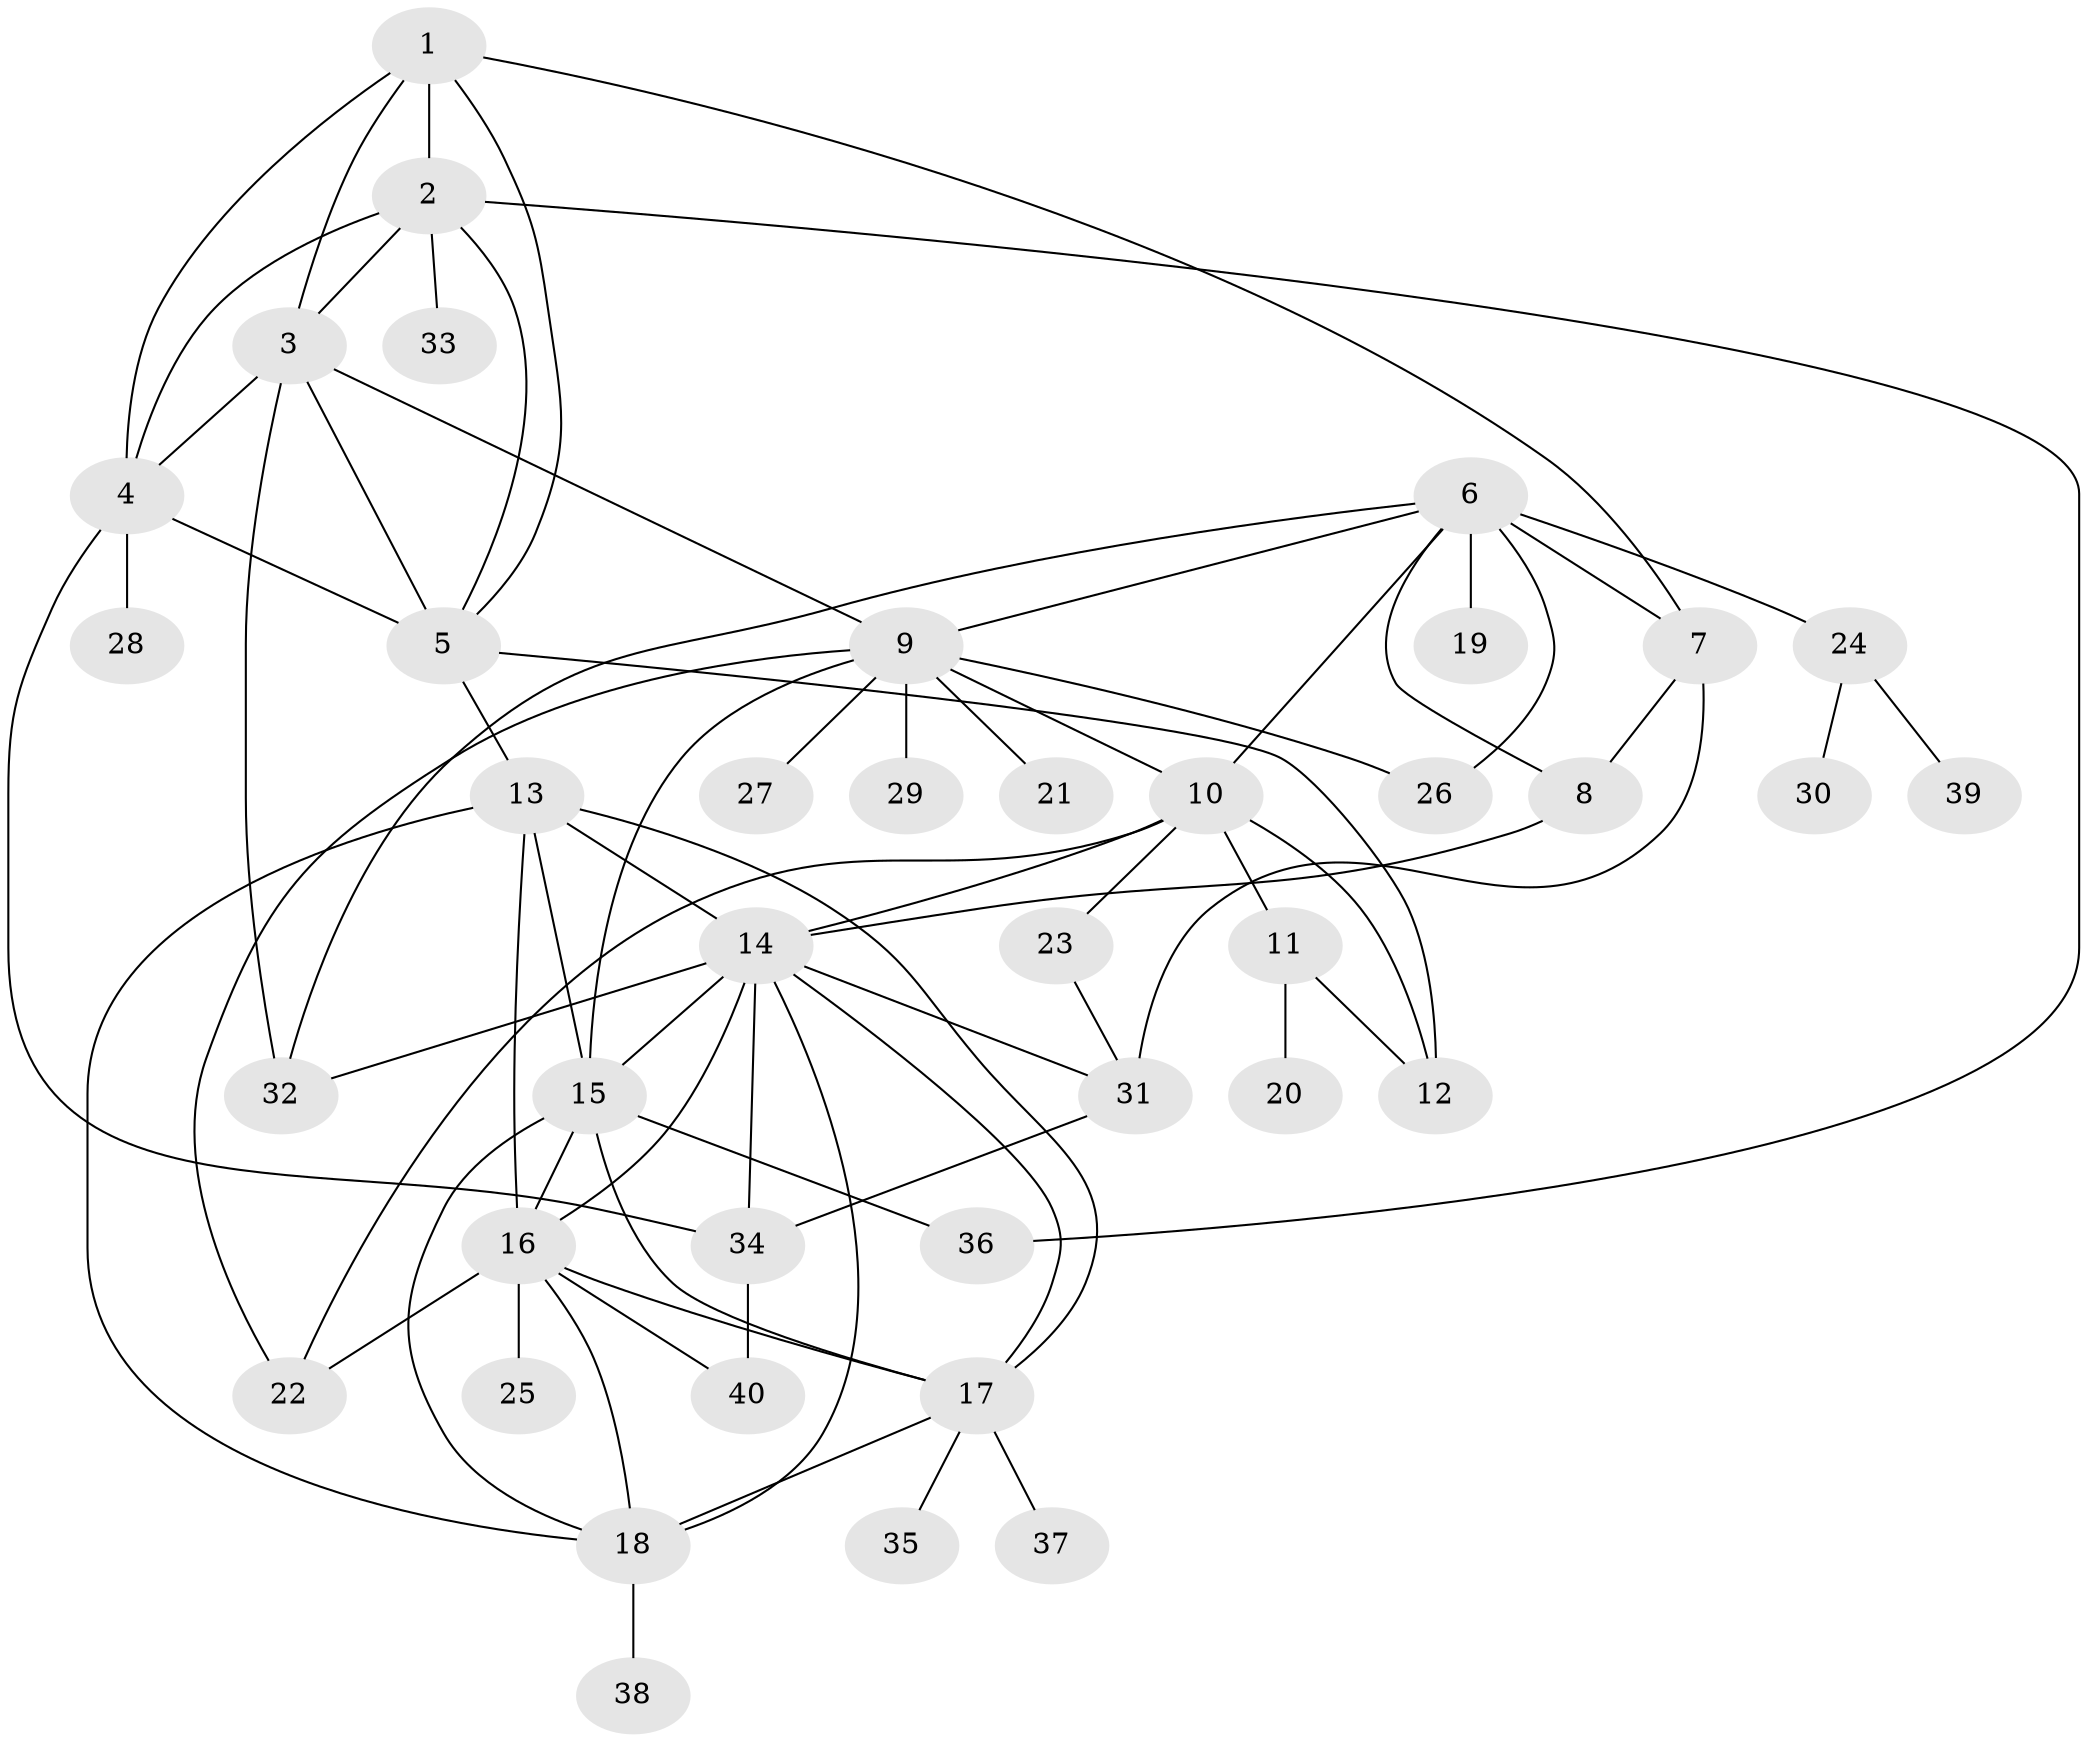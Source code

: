 // original degree distribution, {7: 0.03076923076923077, 9: 0.046153846153846156, 10: 0.03076923076923077, 6: 0.015384615384615385, 11: 0.03076923076923077, 8: 0.06923076923076923, 5: 0.023076923076923078, 1: 0.5769230769230769, 3: 0.03076923076923077, 2: 0.13846153846153847, 4: 0.007692307692307693}
// Generated by graph-tools (version 1.1) at 2025/52/03/04/25 22:52:43]
// undirected, 40 vertices, 74 edges
graph export_dot {
  node [color=gray90,style=filled];
  1;
  2;
  3;
  4;
  5;
  6;
  7;
  8;
  9;
  10;
  11;
  12;
  13;
  14;
  15;
  16;
  17;
  18;
  19;
  20;
  21;
  22;
  23;
  24;
  25;
  26;
  27;
  28;
  29;
  30;
  31;
  32;
  33;
  34;
  35;
  36;
  37;
  38;
  39;
  40;
  1 -- 2 [weight=2.0];
  1 -- 3 [weight=2.0];
  1 -- 4 [weight=2.0];
  1 -- 5 [weight=2.0];
  1 -- 7 [weight=1.0];
  2 -- 3 [weight=1.0];
  2 -- 4 [weight=1.0];
  2 -- 5 [weight=1.0];
  2 -- 33 [weight=1.0];
  2 -- 36 [weight=1.0];
  3 -- 4 [weight=1.0];
  3 -- 5 [weight=1.0];
  3 -- 9 [weight=1.0];
  3 -- 32 [weight=1.0];
  4 -- 5 [weight=1.0];
  4 -- 28 [weight=1.0];
  4 -- 34 [weight=1.0];
  5 -- 12 [weight=1.0];
  5 -- 13 [weight=1.0];
  6 -- 7 [weight=4.0];
  6 -- 8 [weight=4.0];
  6 -- 9 [weight=1.0];
  6 -- 10 [weight=1.0];
  6 -- 19 [weight=5.0];
  6 -- 24 [weight=1.0];
  6 -- 26 [weight=1.0];
  6 -- 32 [weight=1.0];
  7 -- 8 [weight=1.0];
  7 -- 31 [weight=1.0];
  8 -- 14 [weight=1.0];
  9 -- 10 [weight=1.0];
  9 -- 15 [weight=1.0];
  9 -- 21 [weight=3.0];
  9 -- 22 [weight=1.0];
  9 -- 26 [weight=1.0];
  9 -- 27 [weight=3.0];
  9 -- 29 [weight=5.0];
  10 -- 11 [weight=4.0];
  10 -- 12 [weight=4.0];
  10 -- 14 [weight=1.0];
  10 -- 22 [weight=2.0];
  10 -- 23 [weight=1.0];
  11 -- 12 [weight=1.0];
  11 -- 20 [weight=1.0];
  13 -- 14 [weight=5.0];
  13 -- 15 [weight=1.0];
  13 -- 16 [weight=1.0];
  13 -- 17 [weight=1.0];
  13 -- 18 [weight=1.0];
  14 -- 15 [weight=1.0];
  14 -- 16 [weight=1.0];
  14 -- 17 [weight=1.0];
  14 -- 18 [weight=1.0];
  14 -- 31 [weight=1.0];
  14 -- 32 [weight=1.0];
  14 -- 34 [weight=1.0];
  15 -- 16 [weight=1.0];
  15 -- 17 [weight=1.0];
  15 -- 18 [weight=1.0];
  15 -- 36 [weight=1.0];
  16 -- 17 [weight=1.0];
  16 -- 18 [weight=1.0];
  16 -- 22 [weight=1.0];
  16 -- 25 [weight=1.0];
  16 -- 40 [weight=1.0];
  17 -- 18 [weight=1.0];
  17 -- 35 [weight=1.0];
  17 -- 37 [weight=1.0];
  18 -- 38 [weight=1.0];
  23 -- 31 [weight=1.0];
  24 -- 30 [weight=1.0];
  24 -- 39 [weight=1.0];
  31 -- 34 [weight=1.0];
  34 -- 40 [weight=1.0];
}
